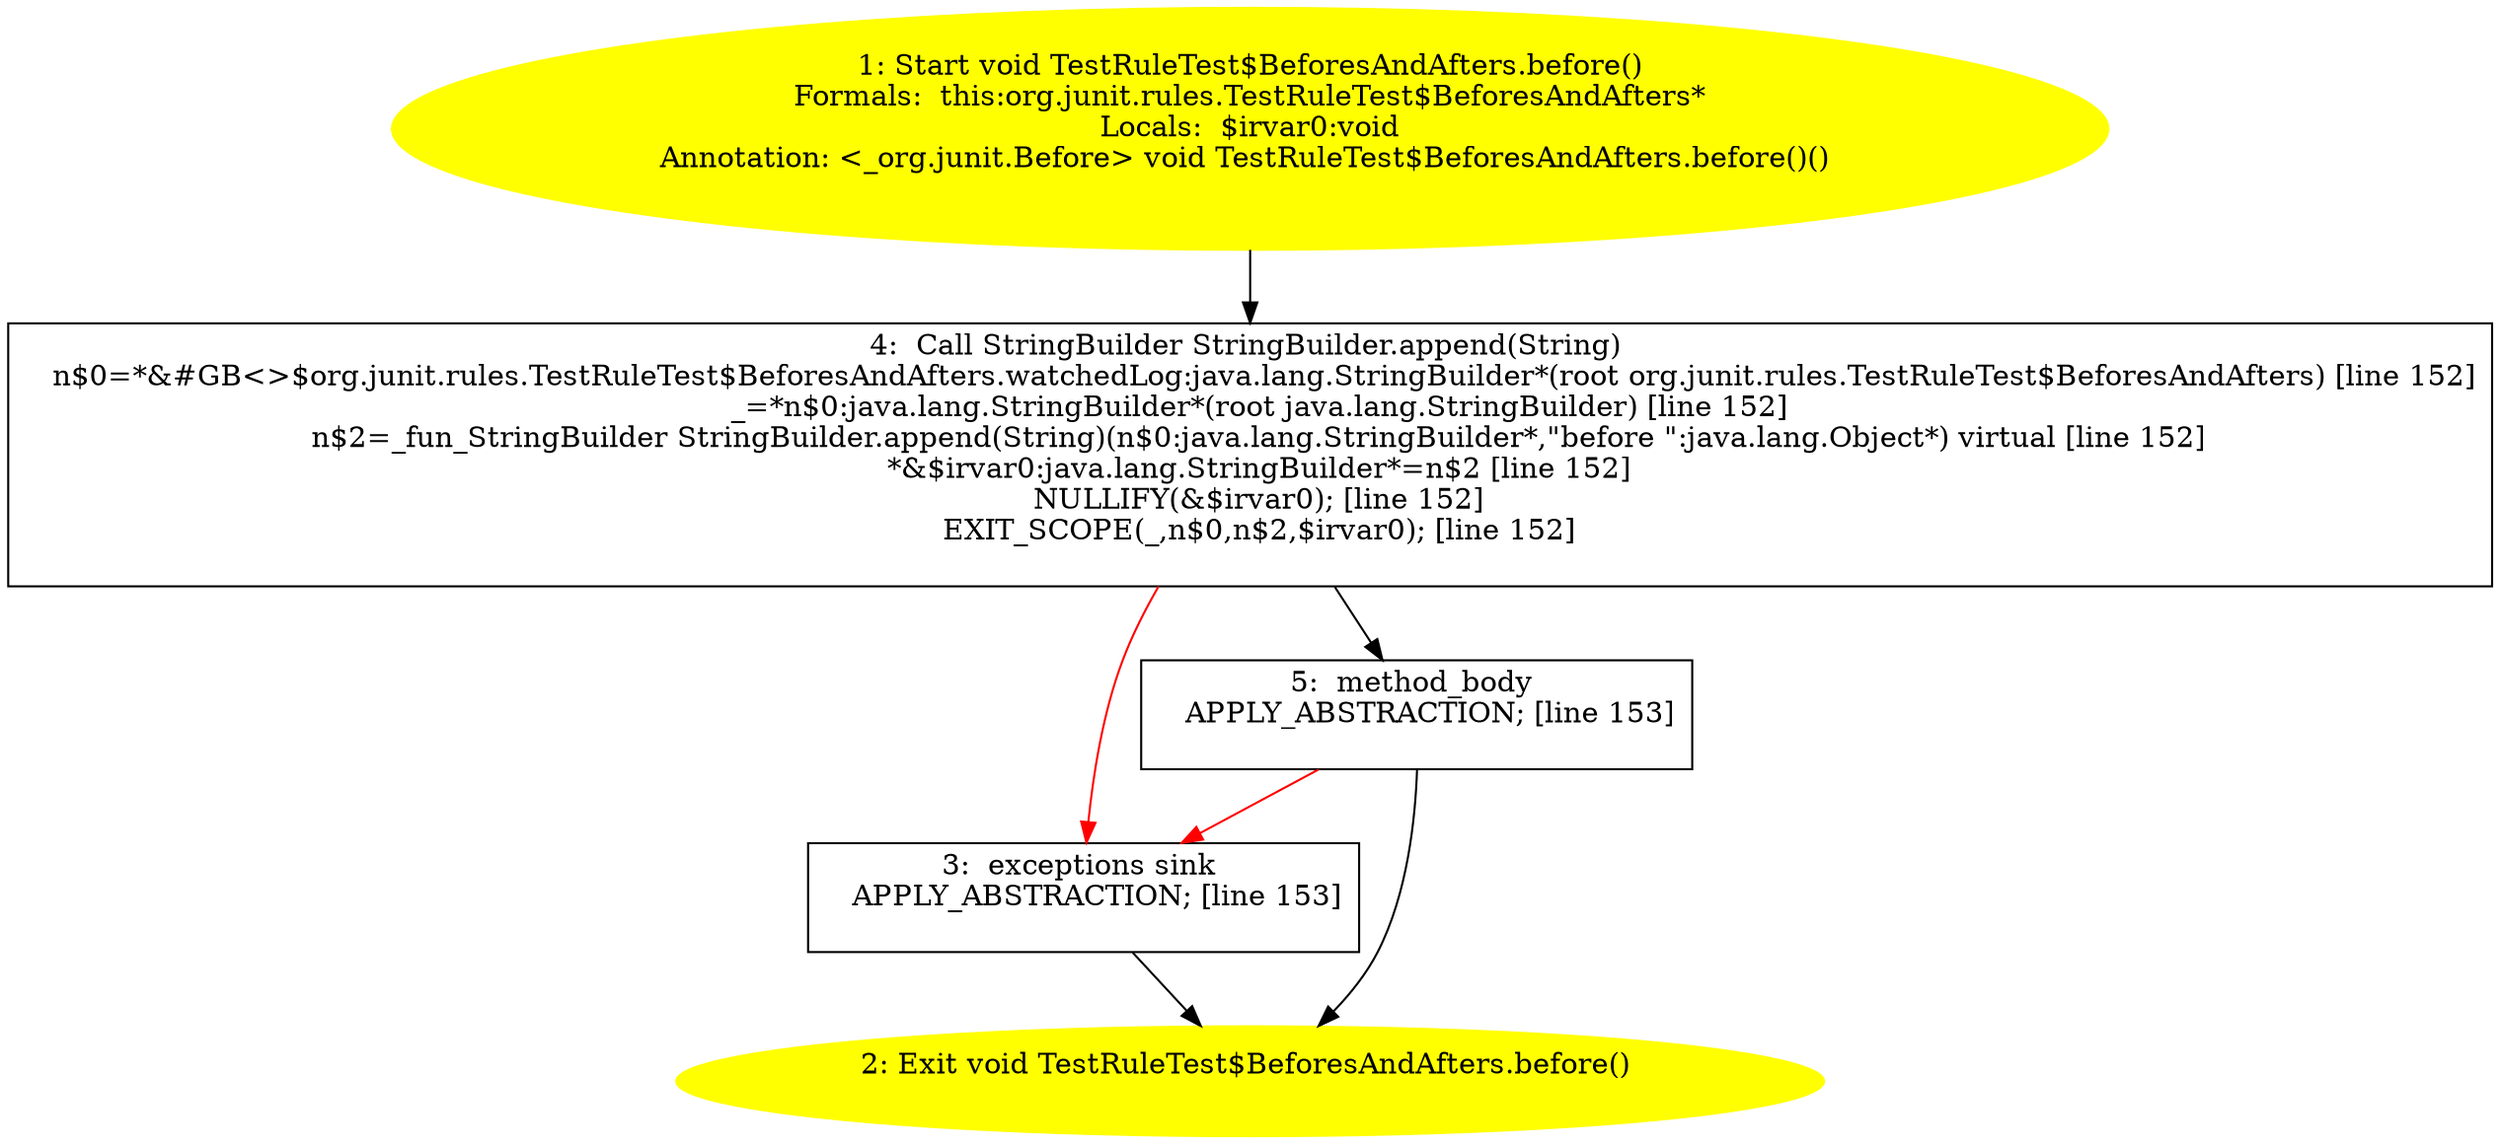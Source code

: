 /* @generated */
digraph cfg {
"org.junit.rules.TestRuleTest$BeforesAndAfters.before():void.d037ddde7cc34deb29447cb4867ffe72_1" [label="1: Start void TestRuleTest$BeforesAndAfters.before()\nFormals:  this:org.junit.rules.TestRuleTest$BeforesAndAfters*\nLocals:  $irvar0:void\nAnnotation: <_org.junit.Before> void TestRuleTest$BeforesAndAfters.before()() \n  " color=yellow style=filled]
	

	 "org.junit.rules.TestRuleTest$BeforesAndAfters.before():void.d037ddde7cc34deb29447cb4867ffe72_1" -> "org.junit.rules.TestRuleTest$BeforesAndAfters.before():void.d037ddde7cc34deb29447cb4867ffe72_4" ;
"org.junit.rules.TestRuleTest$BeforesAndAfters.before():void.d037ddde7cc34deb29447cb4867ffe72_2" [label="2: Exit void TestRuleTest$BeforesAndAfters.before() \n  " color=yellow style=filled]
	

"org.junit.rules.TestRuleTest$BeforesAndAfters.before():void.d037ddde7cc34deb29447cb4867ffe72_3" [label="3:  exceptions sink \n   APPLY_ABSTRACTION; [line 153]\n " shape="box"]
	

	 "org.junit.rules.TestRuleTest$BeforesAndAfters.before():void.d037ddde7cc34deb29447cb4867ffe72_3" -> "org.junit.rules.TestRuleTest$BeforesAndAfters.before():void.d037ddde7cc34deb29447cb4867ffe72_2" ;
"org.junit.rules.TestRuleTest$BeforesAndAfters.before():void.d037ddde7cc34deb29447cb4867ffe72_4" [label="4:  Call StringBuilder StringBuilder.append(String) \n   n$0=*&#GB<>$org.junit.rules.TestRuleTest$BeforesAndAfters.watchedLog:java.lang.StringBuilder*(root org.junit.rules.TestRuleTest$BeforesAndAfters) [line 152]\n  _=*n$0:java.lang.StringBuilder*(root java.lang.StringBuilder) [line 152]\n  n$2=_fun_StringBuilder StringBuilder.append(String)(n$0:java.lang.StringBuilder*,\"before \":java.lang.Object*) virtual [line 152]\n  *&$irvar0:java.lang.StringBuilder*=n$2 [line 152]\n  NULLIFY(&$irvar0); [line 152]\n  EXIT_SCOPE(_,n$0,n$2,$irvar0); [line 152]\n " shape="box"]
	

	 "org.junit.rules.TestRuleTest$BeforesAndAfters.before():void.d037ddde7cc34deb29447cb4867ffe72_4" -> "org.junit.rules.TestRuleTest$BeforesAndAfters.before():void.d037ddde7cc34deb29447cb4867ffe72_5" ;
	 "org.junit.rules.TestRuleTest$BeforesAndAfters.before():void.d037ddde7cc34deb29447cb4867ffe72_4" -> "org.junit.rules.TestRuleTest$BeforesAndAfters.before():void.d037ddde7cc34deb29447cb4867ffe72_3" [color="red" ];
"org.junit.rules.TestRuleTest$BeforesAndAfters.before():void.d037ddde7cc34deb29447cb4867ffe72_5" [label="5:  method_body \n   APPLY_ABSTRACTION; [line 153]\n " shape="box"]
	

	 "org.junit.rules.TestRuleTest$BeforesAndAfters.before():void.d037ddde7cc34deb29447cb4867ffe72_5" -> "org.junit.rules.TestRuleTest$BeforesAndAfters.before():void.d037ddde7cc34deb29447cb4867ffe72_2" ;
	 "org.junit.rules.TestRuleTest$BeforesAndAfters.before():void.d037ddde7cc34deb29447cb4867ffe72_5" -> "org.junit.rules.TestRuleTest$BeforesAndAfters.before():void.d037ddde7cc34deb29447cb4867ffe72_3" [color="red" ];
}
